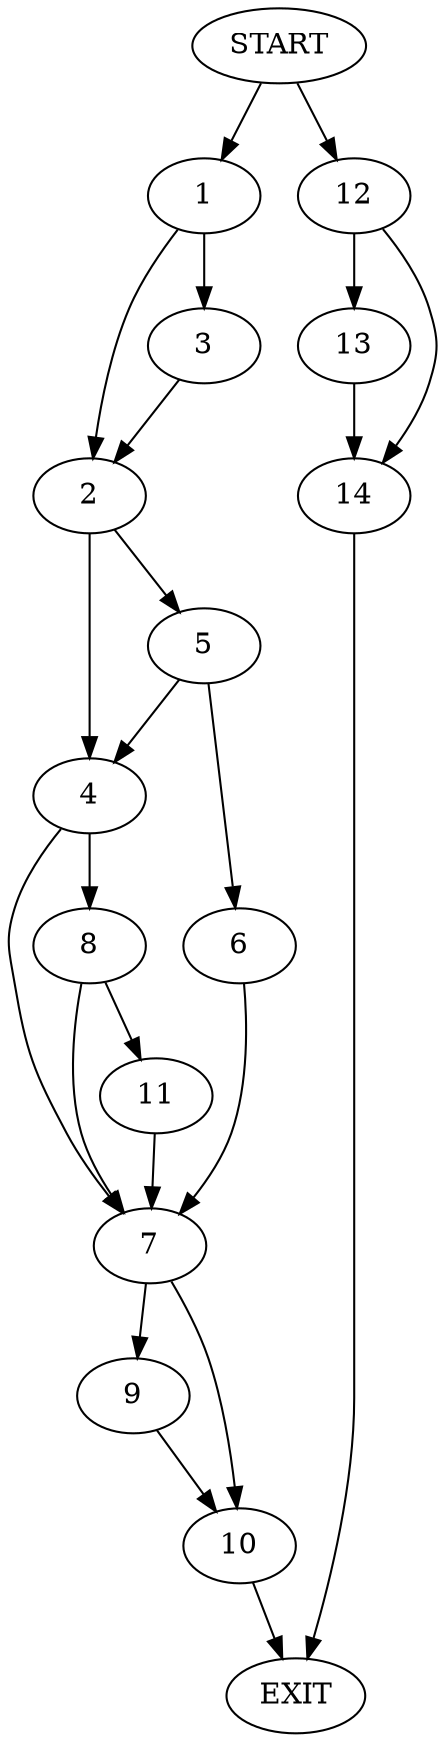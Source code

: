 digraph {
0 [label="START"]
15 [label="EXIT"]
0 -> 1
1 -> 2
1 -> 3
3 -> 2
2 -> 4
2 -> 5
5 -> 4
5 -> 6
4 -> 7
4 -> 8
6 -> 7
7 -> 9
7 -> 10
8 -> 7
8 -> 11
11 -> 7
10 -> 15
9 -> 10
0 -> 12
12 -> 13
12 -> 14
13 -> 14
14 -> 15
}
